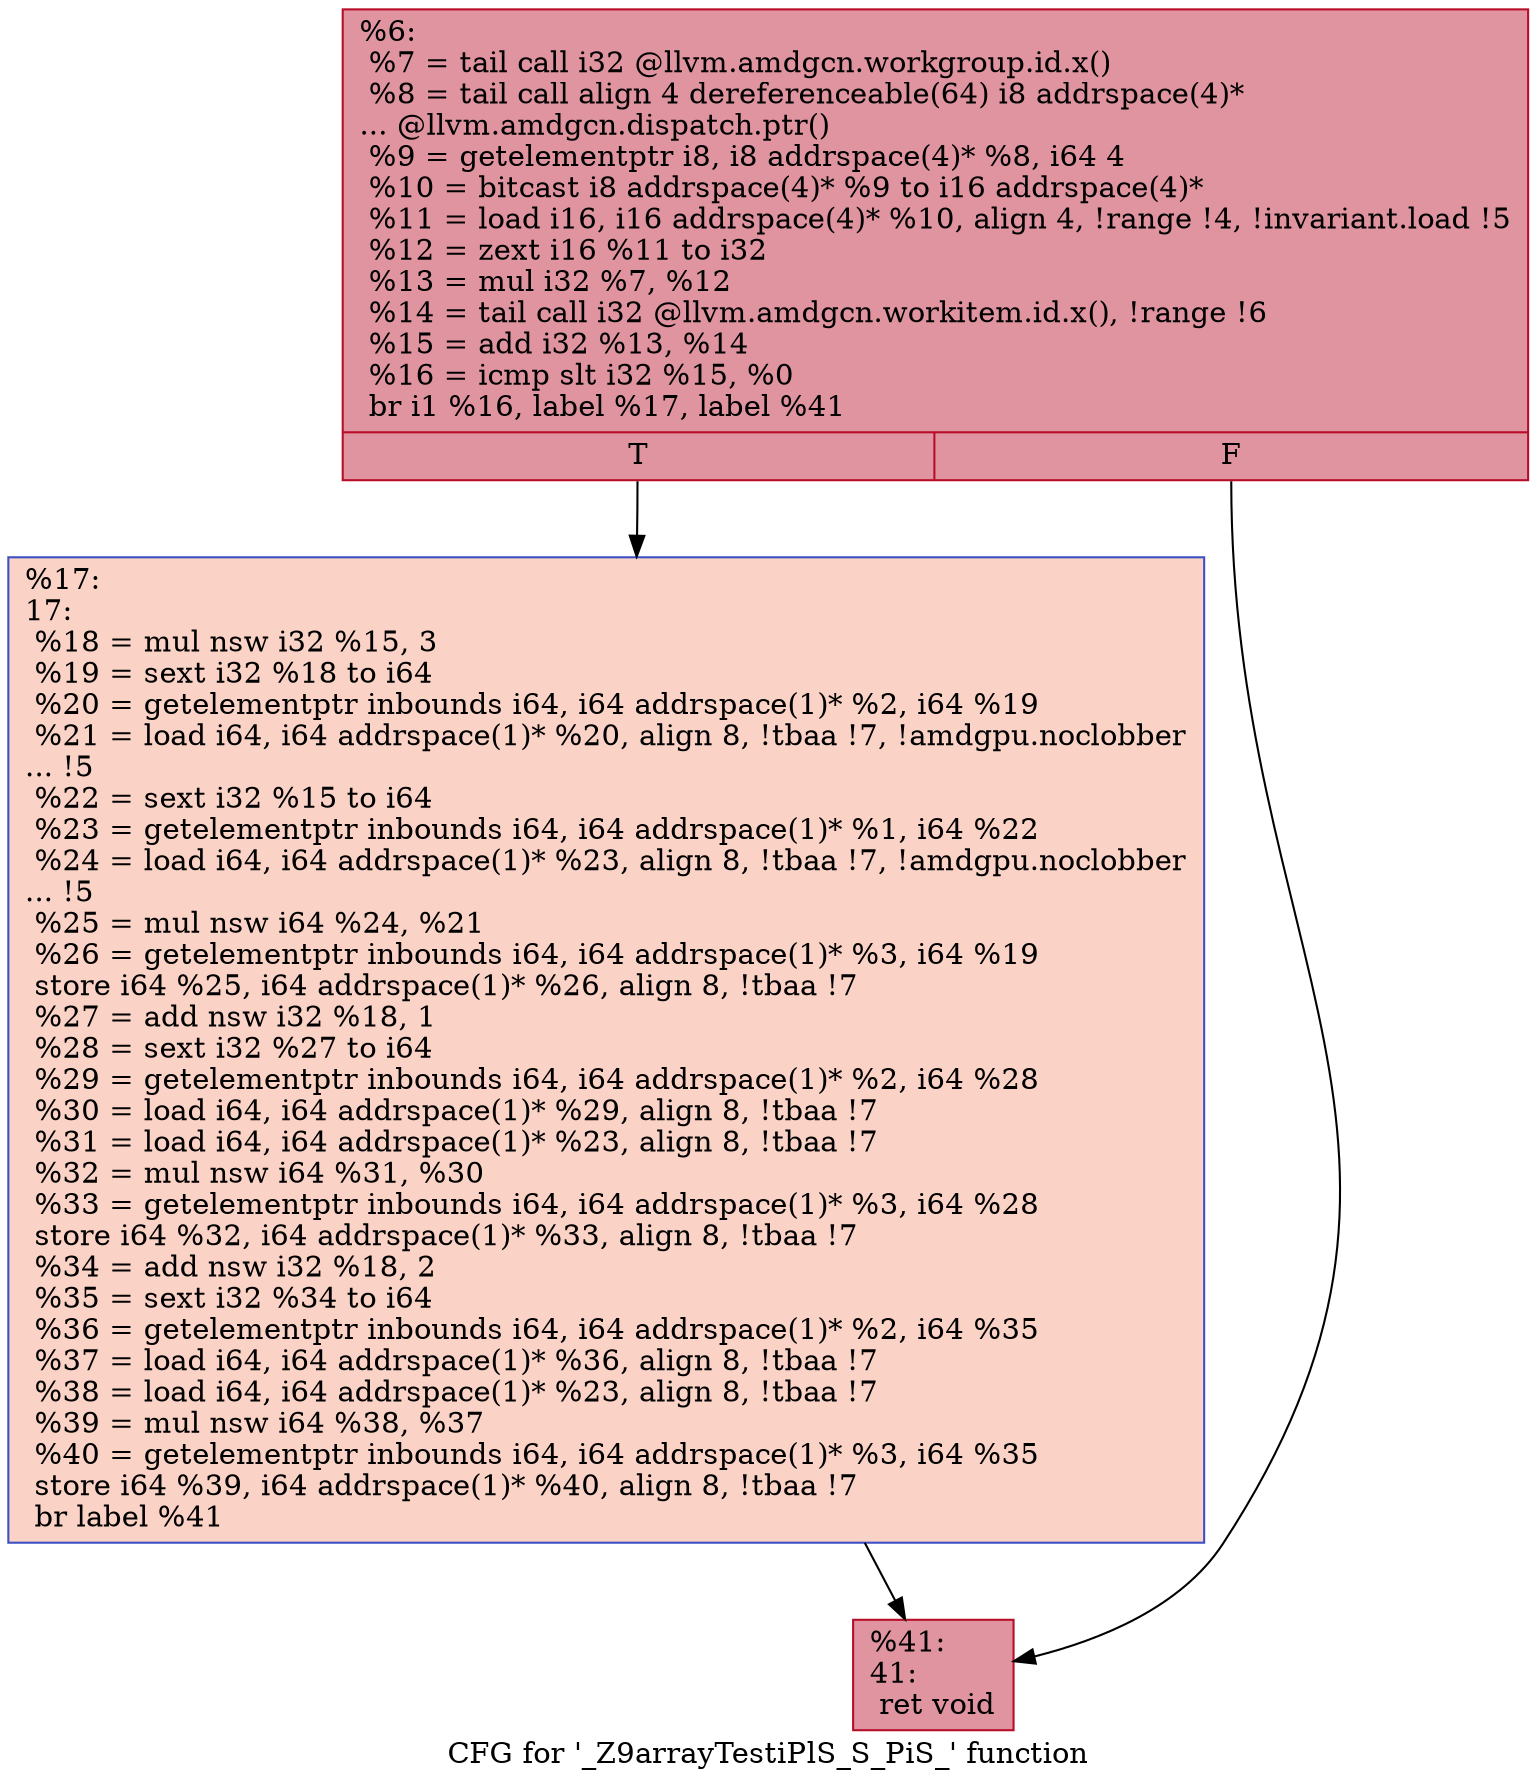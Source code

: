 digraph "CFG for '_Z9arrayTestiPlS_S_PiS_' function" {
	label="CFG for '_Z9arrayTestiPlS_S_PiS_' function";

	Node0x63f4570 [shape=record,color="#b70d28ff", style=filled, fillcolor="#b70d2870",label="{%6:\l  %7 = tail call i32 @llvm.amdgcn.workgroup.id.x()\l  %8 = tail call align 4 dereferenceable(64) i8 addrspace(4)*\l... @llvm.amdgcn.dispatch.ptr()\l  %9 = getelementptr i8, i8 addrspace(4)* %8, i64 4\l  %10 = bitcast i8 addrspace(4)* %9 to i16 addrspace(4)*\l  %11 = load i16, i16 addrspace(4)* %10, align 4, !range !4, !invariant.load !5\l  %12 = zext i16 %11 to i32\l  %13 = mul i32 %7, %12\l  %14 = tail call i32 @llvm.amdgcn.workitem.id.x(), !range !6\l  %15 = add i32 %13, %14\l  %16 = icmp slt i32 %15, %0\l  br i1 %16, label %17, label %41\l|{<s0>T|<s1>F}}"];
	Node0x63f4570:s0 -> Node0x63f4980;
	Node0x63f4570:s1 -> Node0x63f6520;
	Node0x63f4980 [shape=record,color="#3d50c3ff", style=filled, fillcolor="#f59c7d70",label="{%17:\l17:                                               \l  %18 = mul nsw i32 %15, 3\l  %19 = sext i32 %18 to i64\l  %20 = getelementptr inbounds i64, i64 addrspace(1)* %2, i64 %19\l  %21 = load i64, i64 addrspace(1)* %20, align 8, !tbaa !7, !amdgpu.noclobber\l... !5\l  %22 = sext i32 %15 to i64\l  %23 = getelementptr inbounds i64, i64 addrspace(1)* %1, i64 %22\l  %24 = load i64, i64 addrspace(1)* %23, align 8, !tbaa !7, !amdgpu.noclobber\l... !5\l  %25 = mul nsw i64 %24, %21\l  %26 = getelementptr inbounds i64, i64 addrspace(1)* %3, i64 %19\l  store i64 %25, i64 addrspace(1)* %26, align 8, !tbaa !7\l  %27 = add nsw i32 %18, 1\l  %28 = sext i32 %27 to i64\l  %29 = getelementptr inbounds i64, i64 addrspace(1)* %2, i64 %28\l  %30 = load i64, i64 addrspace(1)* %29, align 8, !tbaa !7\l  %31 = load i64, i64 addrspace(1)* %23, align 8, !tbaa !7\l  %32 = mul nsw i64 %31, %30\l  %33 = getelementptr inbounds i64, i64 addrspace(1)* %3, i64 %28\l  store i64 %32, i64 addrspace(1)* %33, align 8, !tbaa !7\l  %34 = add nsw i32 %18, 2\l  %35 = sext i32 %34 to i64\l  %36 = getelementptr inbounds i64, i64 addrspace(1)* %2, i64 %35\l  %37 = load i64, i64 addrspace(1)* %36, align 8, !tbaa !7\l  %38 = load i64, i64 addrspace(1)* %23, align 8, !tbaa !7\l  %39 = mul nsw i64 %38, %37\l  %40 = getelementptr inbounds i64, i64 addrspace(1)* %3, i64 %35\l  store i64 %39, i64 addrspace(1)* %40, align 8, !tbaa !7\l  br label %41\l}"];
	Node0x63f4980 -> Node0x63f6520;
	Node0x63f6520 [shape=record,color="#b70d28ff", style=filled, fillcolor="#b70d2870",label="{%41:\l41:                                               \l  ret void\l}"];
}

